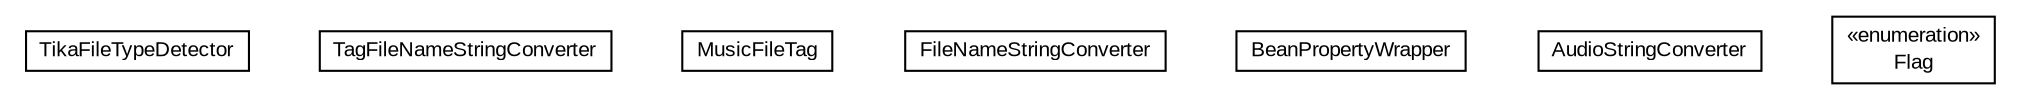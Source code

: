#!/usr/local/bin/dot
#
# Class diagram 
# Generated by UMLGraph version 5.1 (http://www.umlgraph.org/)
#

digraph G {
	edge [fontname="arial",fontsize=10,labelfontname="arial",labelfontsize=10];
	node [fontname="arial",fontsize=10,shape=plaintext];
	nodesep=0.25;
	ranksep=0.5;
	// org.olympe.musicplayer.util.TikaFileTypeDetector
	c209 [label=<<table title="org.olympe.musicplayer.util.TikaFileTypeDetector" border="0" cellborder="1" cellspacing="0" cellpadding="2" port="p" href="./TikaFileTypeDetector.html">
		<tr><td><table border="0" cellspacing="0" cellpadding="1">
<tr><td align="center" balign="center"> TikaFileTypeDetector </td></tr>
		</table></td></tr>
		</table>>, fontname="arial", fontcolor="black", fontsize=10.0];
	// org.olympe.musicplayer.util.TagFileNameStringConverter
	c210 [label=<<table title="org.olympe.musicplayer.util.TagFileNameStringConverter" border="0" cellborder="1" cellspacing="0" cellpadding="2" port="p" href="./TagFileNameStringConverter.html">
		<tr><td><table border="0" cellspacing="0" cellpadding="1">
<tr><td align="center" balign="center"> TagFileNameStringConverter </td></tr>
		</table></td></tr>
		</table>>, fontname="arial", fontcolor="black", fontsize=10.0];
	// org.olympe.musicplayer.util.MusicFileTag
	c211 [label=<<table title="org.olympe.musicplayer.util.MusicFileTag" border="0" cellborder="1" cellspacing="0" cellpadding="2" port="p" href="./MusicFileTag.html">
		<tr><td><table border="0" cellspacing="0" cellpadding="1">
<tr><td align="center" balign="center"> MusicFileTag </td></tr>
		</table></td></tr>
		</table>>, fontname="arial", fontcolor="black", fontsize=10.0];
	// org.olympe.musicplayer.util.FileNameStringConverter
	c212 [label=<<table title="org.olympe.musicplayer.util.FileNameStringConverter" border="0" cellborder="1" cellspacing="0" cellpadding="2" port="p" href="./FileNameStringConverter.html">
		<tr><td><table border="0" cellspacing="0" cellpadding="1">
<tr><td align="center" balign="center"> FileNameStringConverter </td></tr>
		</table></td></tr>
		</table>>, fontname="arial", fontcolor="black", fontsize=10.0];
	// org.olympe.musicplayer.util.BeanPropertyWrapper
	c213 [label=<<table title="org.olympe.musicplayer.util.BeanPropertyWrapper" border="0" cellborder="1" cellspacing="0" cellpadding="2" port="p" href="./BeanPropertyWrapper.html">
		<tr><td><table border="0" cellspacing="0" cellpadding="1">
<tr><td align="center" balign="center"> BeanPropertyWrapper </td></tr>
		</table></td></tr>
		</table>>, fontname="arial", fontcolor="black", fontsize=10.0];
	// org.olympe.musicplayer.util.AudioStringConverter
	c214 [label=<<table title="org.olympe.musicplayer.util.AudioStringConverter" border="0" cellborder="1" cellspacing="0" cellpadding="2" port="p" href="./AudioStringConverter.html">
		<tr><td><table border="0" cellspacing="0" cellpadding="1">
<tr><td align="center" balign="center"> AudioStringConverter </td></tr>
		</table></td></tr>
		</table>>, fontname="arial", fontcolor="black", fontsize=10.0];
	// org.olympe.musicplayer.util.AudioStringConverter.Flag
	c215 [label=<<table title="org.olympe.musicplayer.util.AudioStringConverter.Flag" border="0" cellborder="1" cellspacing="0" cellpadding="2" port="p" href="./AudioStringConverter.Flag.html">
		<tr><td><table border="0" cellspacing="0" cellpadding="1">
<tr><td align="center" balign="center"> &#171;enumeration&#187; </td></tr>
<tr><td align="center" balign="center"> Flag </td></tr>
		</table></td></tr>
		</table>>, fontname="arial", fontcolor="black", fontsize=10.0];
}

